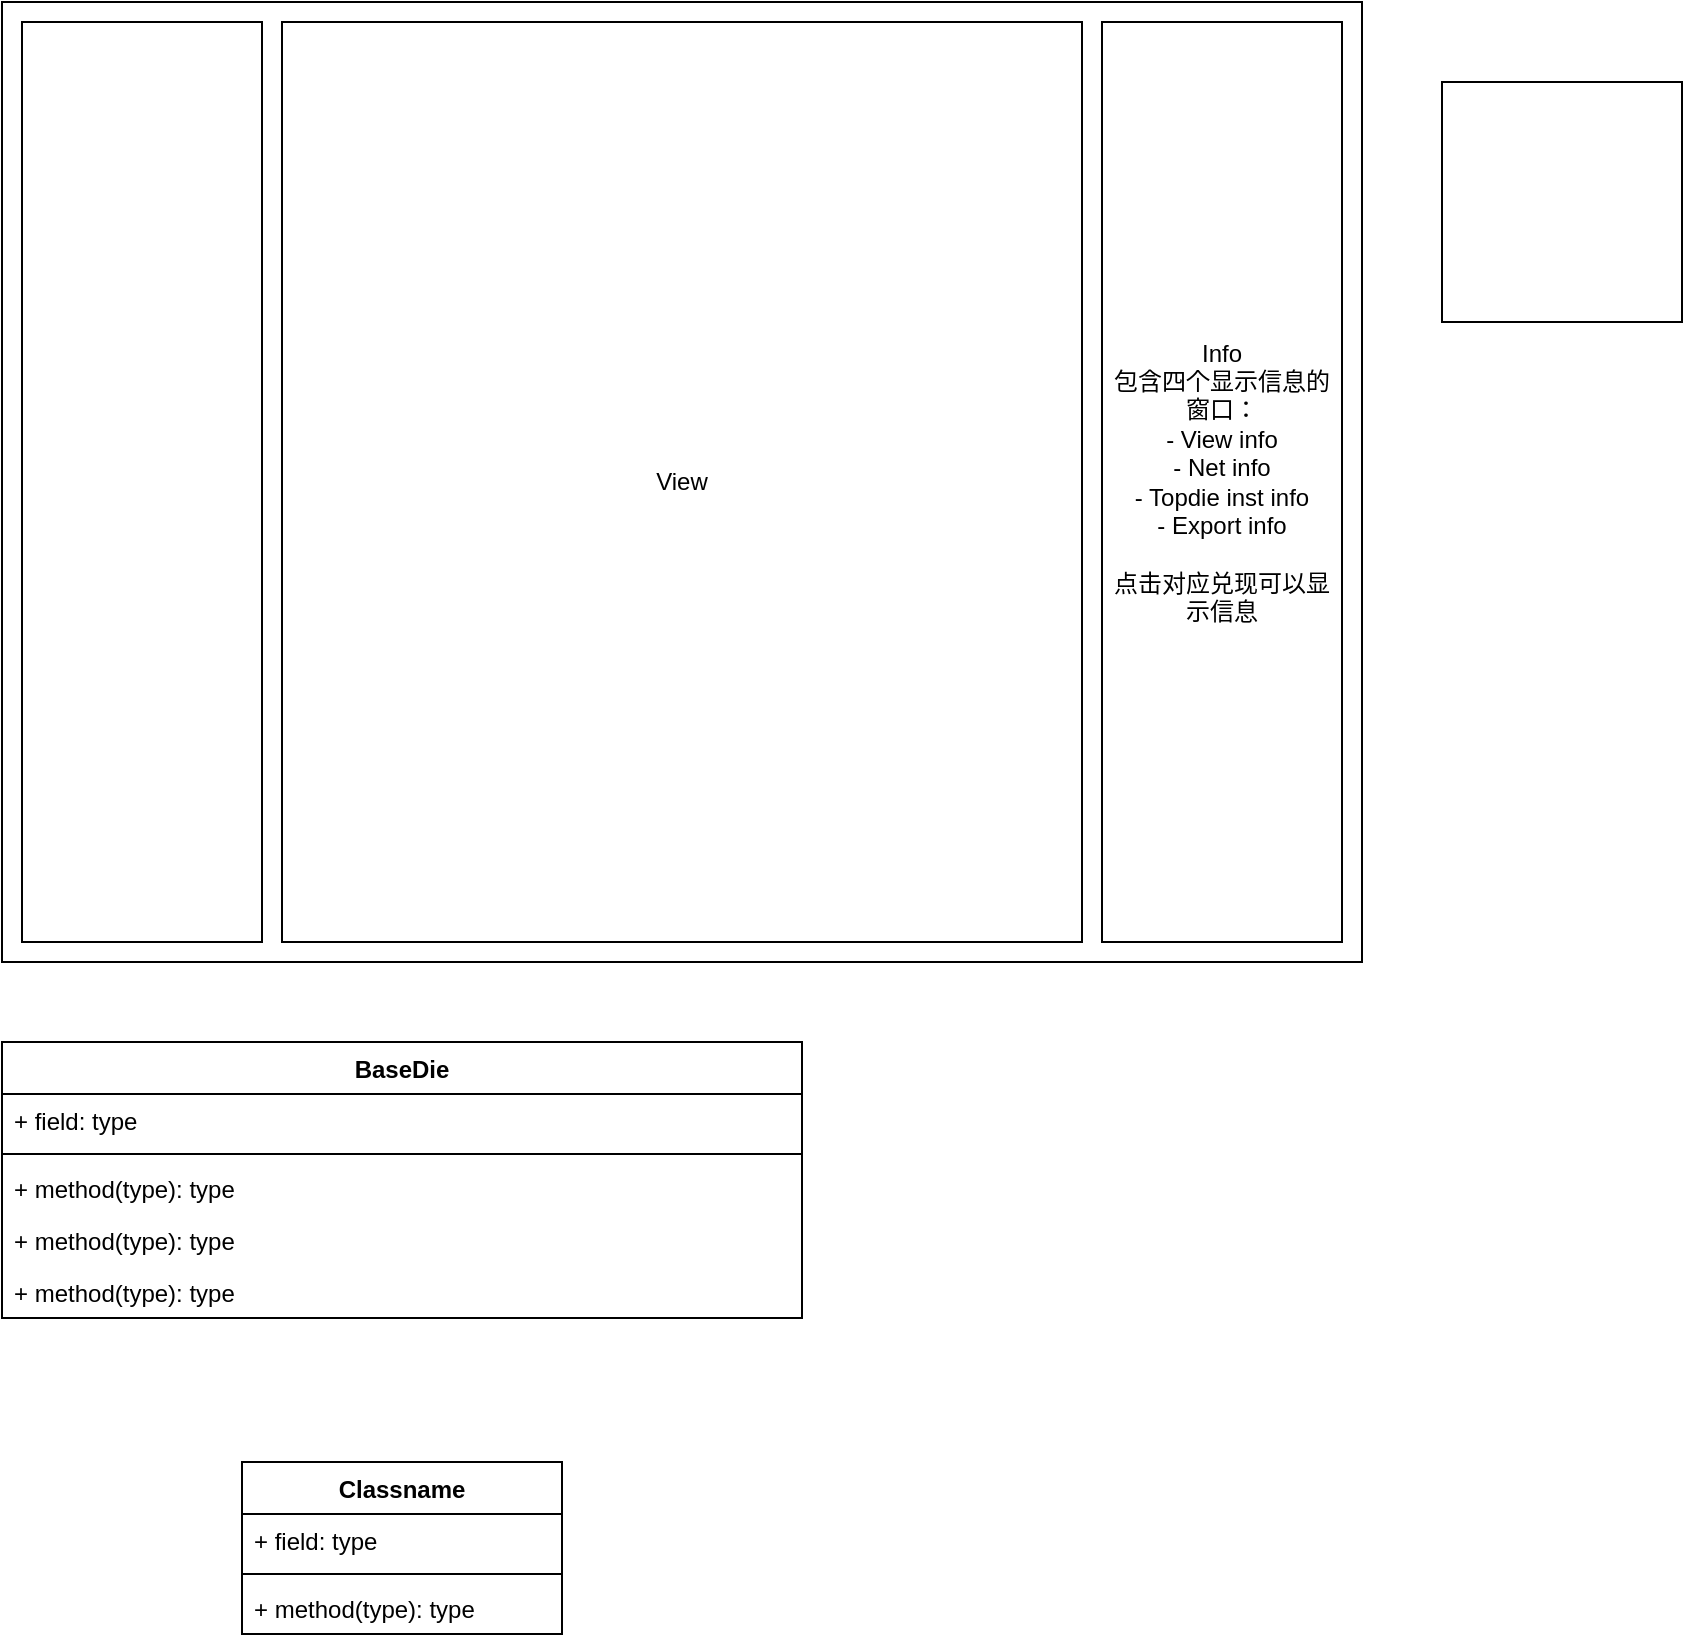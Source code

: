 <mxfile version="24.7.17">
  <diagram name="第 1 页" id="sD9A5YgcuJ8k0ued-JWM">
    <mxGraphModel dx="1259" dy="1104" grid="1" gridSize="10" guides="1" tooltips="1" connect="1" arrows="1" fold="1" page="0" pageScale="1" pageWidth="1654" pageHeight="2336" math="0" shadow="0">
      <root>
        <mxCell id="0" />
        <mxCell id="1" parent="0" />
        <mxCell id="cycLyyD8EOblPgv0sJzj-1" value="" style="rounded=0;whiteSpace=wrap;html=1;" vertex="1" parent="1">
          <mxGeometry x="-320" y="-240" width="680" height="480" as="geometry" />
        </mxCell>
        <mxCell id="cycLyyD8EOblPgv0sJzj-2" value="" style="rounded=0;whiteSpace=wrap;html=1;" vertex="1" parent="1">
          <mxGeometry x="-310" y="-230" width="120" height="460" as="geometry" />
        </mxCell>
        <mxCell id="cycLyyD8EOblPgv0sJzj-3" value="Info&lt;div&gt;包含四个显示信息的窗口：&lt;/div&gt;&lt;div&gt;- View info&lt;/div&gt;&lt;div&gt;- Net info&lt;/div&gt;&lt;div&gt;- Topdie inst info&lt;/div&gt;&lt;div&gt;- Export info&lt;/div&gt;&lt;div&gt;&lt;br&gt;&lt;/div&gt;&lt;div&gt;点击对应兑现可以显示信息&lt;/div&gt;" style="rounded=0;whiteSpace=wrap;html=1;align=center;" vertex="1" parent="1">
          <mxGeometry x="230" y="-230" width="120" height="460" as="geometry" />
        </mxCell>
        <mxCell id="cycLyyD8EOblPgv0sJzj-4" value="View" style="rounded=0;whiteSpace=wrap;html=1;" vertex="1" parent="1">
          <mxGeometry x="-180" y="-230" width="400" height="460" as="geometry" />
        </mxCell>
        <mxCell id="cycLyyD8EOblPgv0sJzj-5" value="" style="rounded=0;whiteSpace=wrap;html=1;" vertex="1" parent="1">
          <mxGeometry x="400" y="-200" width="120" height="120" as="geometry" />
        </mxCell>
        <mxCell id="cycLyyD8EOblPgv0sJzj-6" value="BaseDie" style="swimlane;fontStyle=1;align=center;verticalAlign=top;childLayout=stackLayout;horizontal=1;startSize=26;horizontalStack=0;resizeParent=1;resizeParentMax=0;resizeLast=0;collapsible=1;marginBottom=0;whiteSpace=wrap;html=1;" vertex="1" parent="1">
          <mxGeometry x="-320" y="280" width="400" height="138" as="geometry" />
        </mxCell>
        <mxCell id="cycLyyD8EOblPgv0sJzj-20" value="+ field: type" style="text;strokeColor=none;fillColor=none;align=left;verticalAlign=top;spacingLeft=4;spacingRight=4;overflow=hidden;rotatable=0;points=[[0,0.5],[1,0.5]];portConstraint=eastwest;whiteSpace=wrap;html=1;" vertex="1" parent="cycLyyD8EOblPgv0sJzj-6">
          <mxGeometry y="26" width="400" height="26" as="geometry" />
        </mxCell>
        <mxCell id="cycLyyD8EOblPgv0sJzj-8" value="" style="line;strokeWidth=1;fillColor=none;align=left;verticalAlign=middle;spacingTop=-1;spacingLeft=3;spacingRight=3;rotatable=0;labelPosition=right;points=[];portConstraint=eastwest;strokeColor=inherit;" vertex="1" parent="cycLyyD8EOblPgv0sJzj-6">
          <mxGeometry y="52" width="400" height="8" as="geometry" />
        </mxCell>
        <mxCell id="cycLyyD8EOblPgv0sJzj-9" value="+ method(type): type" style="text;strokeColor=none;fillColor=none;align=left;verticalAlign=top;spacingLeft=4;spacingRight=4;overflow=hidden;rotatable=0;points=[[0,0.5],[1,0.5]];portConstraint=eastwest;whiteSpace=wrap;html=1;" vertex="1" parent="cycLyyD8EOblPgv0sJzj-6">
          <mxGeometry y="60" width="400" height="26" as="geometry" />
        </mxCell>
        <mxCell id="cycLyyD8EOblPgv0sJzj-10" value="+ method(type): type" style="text;strokeColor=none;fillColor=none;align=left;verticalAlign=top;spacingLeft=4;spacingRight=4;overflow=hidden;rotatable=0;points=[[0,0.5],[1,0.5]];portConstraint=eastwest;whiteSpace=wrap;html=1;" vertex="1" parent="cycLyyD8EOblPgv0sJzj-6">
          <mxGeometry y="86" width="400" height="26" as="geometry" />
        </mxCell>
        <mxCell id="cycLyyD8EOblPgv0sJzj-15" value="+ method(type): type" style="text;strokeColor=none;fillColor=none;align=left;verticalAlign=top;spacingLeft=4;spacingRight=4;overflow=hidden;rotatable=0;points=[[0,0.5],[1,0.5]];portConstraint=eastwest;whiteSpace=wrap;html=1;" vertex="1" parent="cycLyyD8EOblPgv0sJzj-6">
          <mxGeometry y="112" width="400" height="26" as="geometry" />
        </mxCell>
        <mxCell id="cycLyyD8EOblPgv0sJzj-16" value="Classname" style="swimlane;fontStyle=1;align=center;verticalAlign=top;childLayout=stackLayout;horizontal=1;startSize=26;horizontalStack=0;resizeParent=1;resizeParentMax=0;resizeLast=0;collapsible=1;marginBottom=0;whiteSpace=wrap;html=1;" vertex="1" parent="1">
          <mxGeometry x="-200" y="490" width="160" height="86" as="geometry" />
        </mxCell>
        <mxCell id="cycLyyD8EOblPgv0sJzj-17" value="+ field: type" style="text;strokeColor=none;fillColor=none;align=left;verticalAlign=top;spacingLeft=4;spacingRight=4;overflow=hidden;rotatable=0;points=[[0,0.5],[1,0.5]];portConstraint=eastwest;whiteSpace=wrap;html=1;" vertex="1" parent="cycLyyD8EOblPgv0sJzj-16">
          <mxGeometry y="26" width="160" height="26" as="geometry" />
        </mxCell>
        <mxCell id="cycLyyD8EOblPgv0sJzj-18" value="" style="line;strokeWidth=1;fillColor=none;align=left;verticalAlign=middle;spacingTop=-1;spacingLeft=3;spacingRight=3;rotatable=0;labelPosition=right;points=[];portConstraint=eastwest;strokeColor=inherit;" vertex="1" parent="cycLyyD8EOblPgv0sJzj-16">
          <mxGeometry y="52" width="160" height="8" as="geometry" />
        </mxCell>
        <mxCell id="cycLyyD8EOblPgv0sJzj-19" value="+ method(type): type" style="text;strokeColor=none;fillColor=none;align=left;verticalAlign=top;spacingLeft=4;spacingRight=4;overflow=hidden;rotatable=0;points=[[0,0.5],[1,0.5]];portConstraint=eastwest;whiteSpace=wrap;html=1;" vertex="1" parent="cycLyyD8EOblPgv0sJzj-16">
          <mxGeometry y="60" width="160" height="26" as="geometry" />
        </mxCell>
      </root>
    </mxGraphModel>
  </diagram>
</mxfile>
